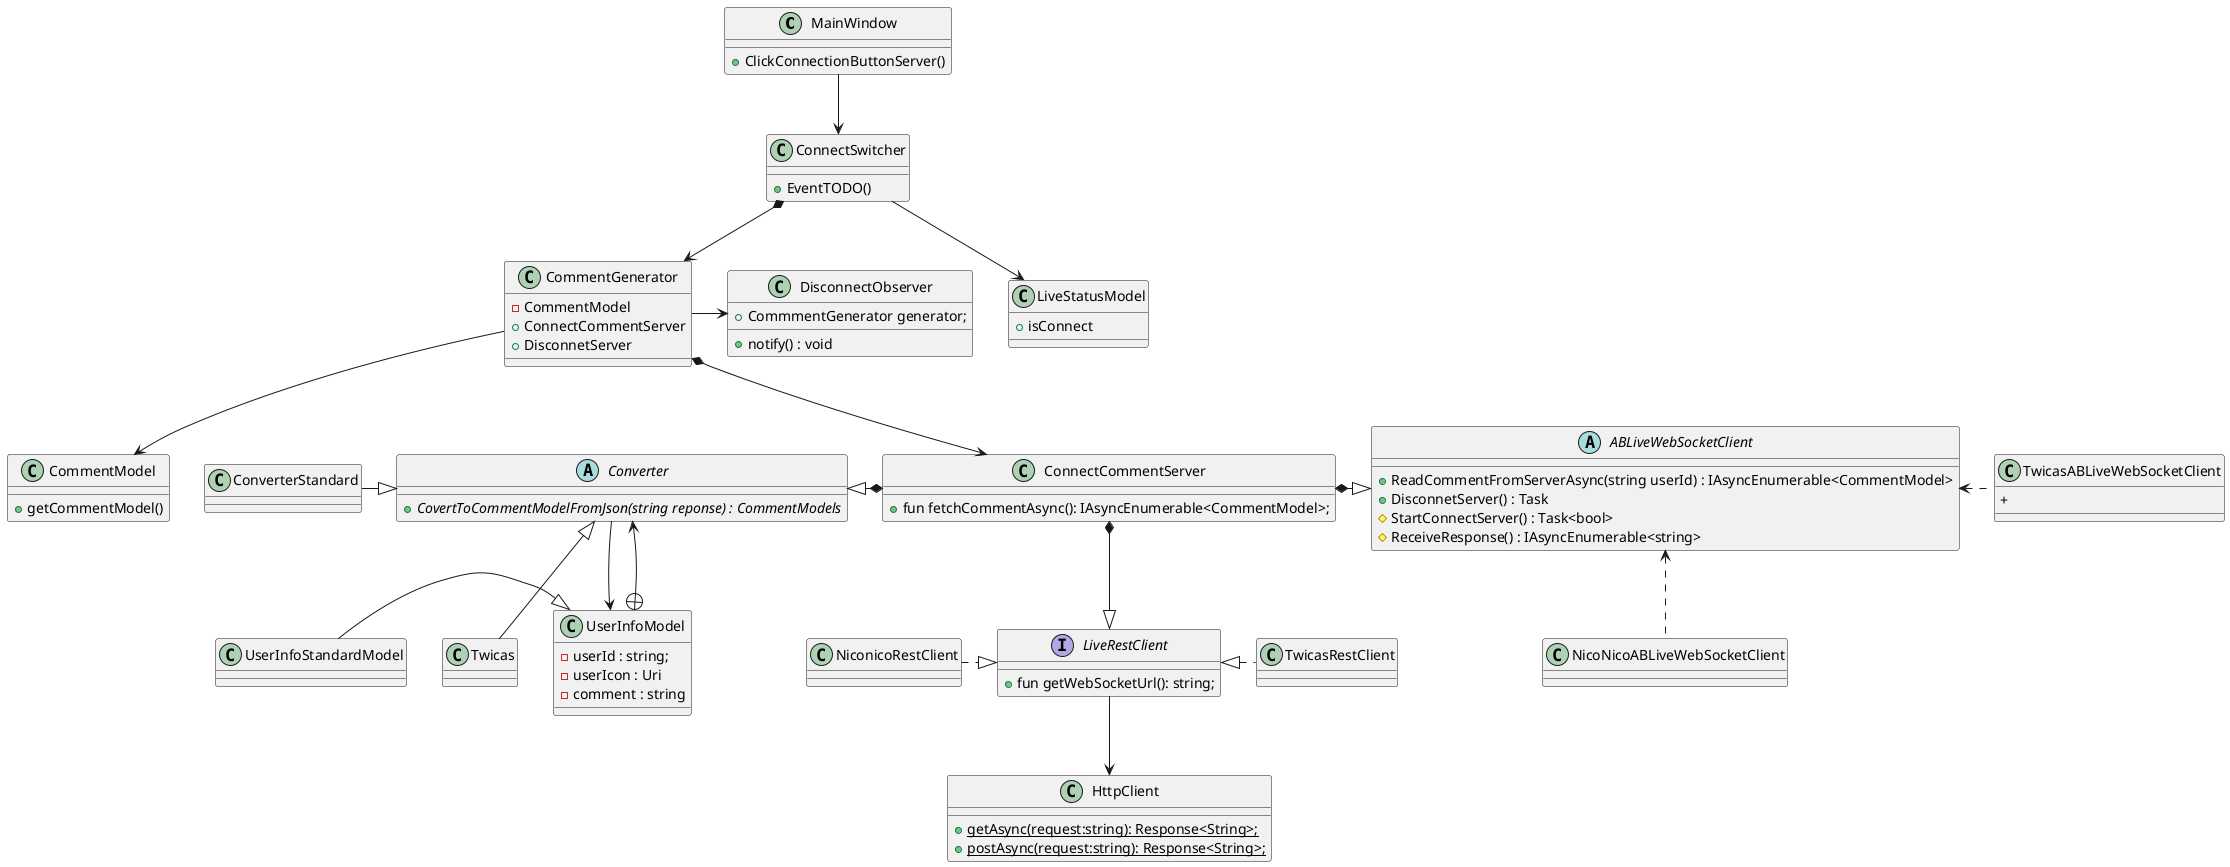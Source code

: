 @startuml コメント取得クラス図


    class MainWindow{
      +  ClickConnectionButtonServer()
    }
    class LiveStatusModel{
        + isConnect
    }
    class CommentModel{
        + getCommentModel()
    }
    class CommentGenerator{
        - CommentModel
        + ConnectCommentServer  
        + DisconnetServer
    }
    class ConnectSwitcher{
        + EventTODO()
    }

    
    CommentGenerator --> CommentModel
    MainWindow --> ConnectSwitcher
    CommentGenerator *--> ConnectCommentServer
    ConnectSwitcher *--> CommentGenerator
    ConnectSwitcher --> LiveStatusModel
    abstract class ABLiveWebSocketClient{
        + ReadCommentFromServerAsync(string userId) : IAsyncEnumerable<CommentModel>
        + DisconnetServer() : Task
        # StartConnectServer() : Task<bool>
        # ReceiveResponse() : IAsyncEnumerable<string>      
    }

    class NicoNicoABLiveWebSocketClient{

    }
    class TwicasABLiveWebSocketClient{
        + 
    }

    'Observer
    class DisconnectObserver{
        + CommmentGenerator generator;
        + notify() : void
    }
    CommentGenerator -left-> DisconnectObserver
    


    class ConnectCommentServer {
        + fun fetchCommentAsync(): IAsyncEnumerable<CommentModel>;
        
    }
    


    interface LiveRestClient{
        + fun getWebSocketUrl(): string;
    }
    class NiconicoRestClient{

    }
    class HttpClient{
        + {static} getAsync(request:string): Response<String>;
        + {static} postAsync(request:string): Response<String>;
    }

   


    abstract class Converter{
        + {abstract} CovertToCommentModelFromJson(string reponse) : CommentModels
    }
    Converter <|-- Twicas

    class UserInfoModel{
        - userId : string;
        - userIcon : Uri
        - comment : string
    }


 
    
    'コネクトコメントサーバ'
    ConnectCommentServer *--|> LiveRestClient
    ConnectCommentServer *-right-|> ABLiveWebSocketClient
    ConnectCommentServer *-left-|> Converter


    'ユーザー情報
    UserInfoModel +--> Converter
    'コンバータ
    Converter --> UserInfoModel
    'クライアント
    NicoNicoABLiveWebSocketClient .up.> ABLiveWebSocketClient
    TwicasABLiveWebSocketClient .left.> ABLiveWebSocketClient
    'ユーザー情報モデル
    UserInfoStandardModel -right-|> UserInfoModel
    'レストクライアント
    NiconicoRestClient .right.|> LiveRestClient
    TwicasRestClient   .left.|>  LiveRestClient
    LiveRestClient -down-> HttpClient

    
    ConverterStandard -right-|> Converter
   

@enduml